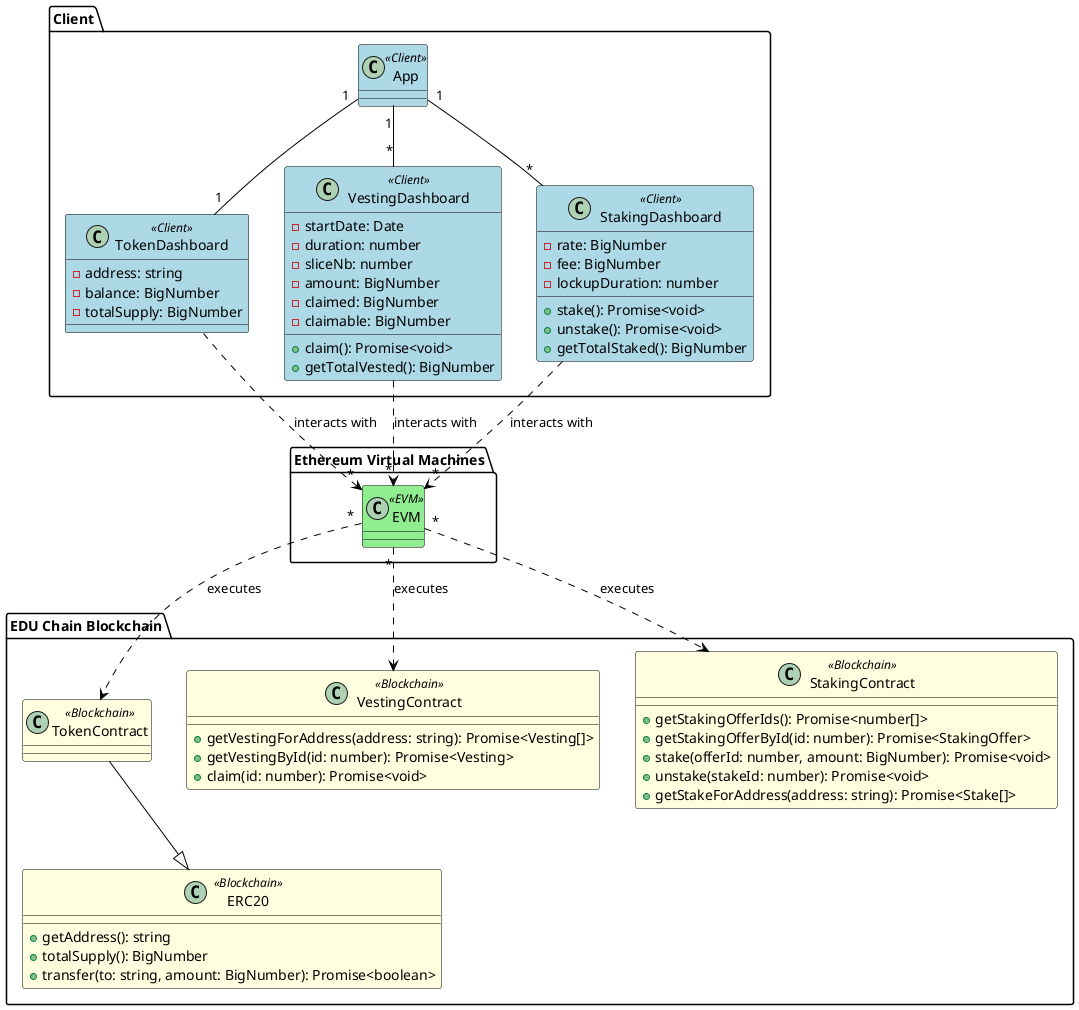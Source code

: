 ' cSpell:ignore startuml enduml skinparam moga unstake
@startuml MogaLand Architecture

' Style definitions
skinparam class {
    BackgroundColor<<Client>> LightBlue
    BackgroundColor<<EVM>> LightGreen
    BackgroundColor<<Blockchain>> LightYellow
    BorderColor Black
    ArrowColor Black
}

' Group 1: Client
package "Client" {
    class App <<Client>> {
    }
    
    class TokenDashboard <<Client>> {
        - address: string
        - balance: BigNumber
        - totalSupply: BigNumber
    }
    
    class VestingDashboard <<Client>> {
        - startDate: Date
        - duration: number
        - sliceNb: number
        - amount: BigNumber
        - claimed: BigNumber
        - claimable: BigNumber
        
        + claim(): Promise<void>
        + getTotalVested(): BigNumber
    }
    
    class StakingDashboard <<Client>> {
        - rate: BigNumber
        - fee: BigNumber
        - lockupDuration: number
        
        + stake(): Promise<void>
        + unstake(): Promise<void>
        + getTotalStaked(): BigNumber
    }
    
    App "1" -- "1" TokenDashboard
    App "1" -- "*" VestingDashboard
    App "1" -- "*" StakingDashboard
}

' Group 2: EVM
package "Ethereum Virtual Machines" {
    class EVM <<EVM>> {
    }
}

' Group 3: Blockchain
package "EDU Chain Blockchain" {
    class ERC20 <<Blockchain>> {
        + getAddress(): string
        + totalSupply(): BigNumber
        + transfer(to: string, amount: BigNumber): Promise<boolean>
    }
    
    class TokenContract <<Blockchain>> {
    }
    
    class VestingContract <<Blockchain>> {
        + getVestingForAddress(address: string): Promise<Vesting[]>
        + getVestingById(id: number): Promise<Vesting>
        + claim(id: number): Promise<void>
    }
    
    class StakingContract <<Blockchain>> {
        + getStakingOfferIds(): Promise<number[]>
        + getStakingOfferById(id: number): Promise<StakingOffer>
        + stake(offerId: number, amount: BigNumber): Promise<void>
        + unstake(stakeId: number): Promise<void>
        + getStakeForAddress(address: string): Promise<Stake[]>
    }
    
    TokenContract --|> ERC20
}

' Relationships between groups
TokenDashboard ..> "*" EVM : interacts with
VestingDashboard ..> "*" EVM : interacts with
StakingDashboard ..> "*" EVM : interacts with

EVM "*" ..> TokenContract : executes
EVM "*" ..> VestingContract : executes
EVM "*" ..> StakingContract : executes

@enduml
